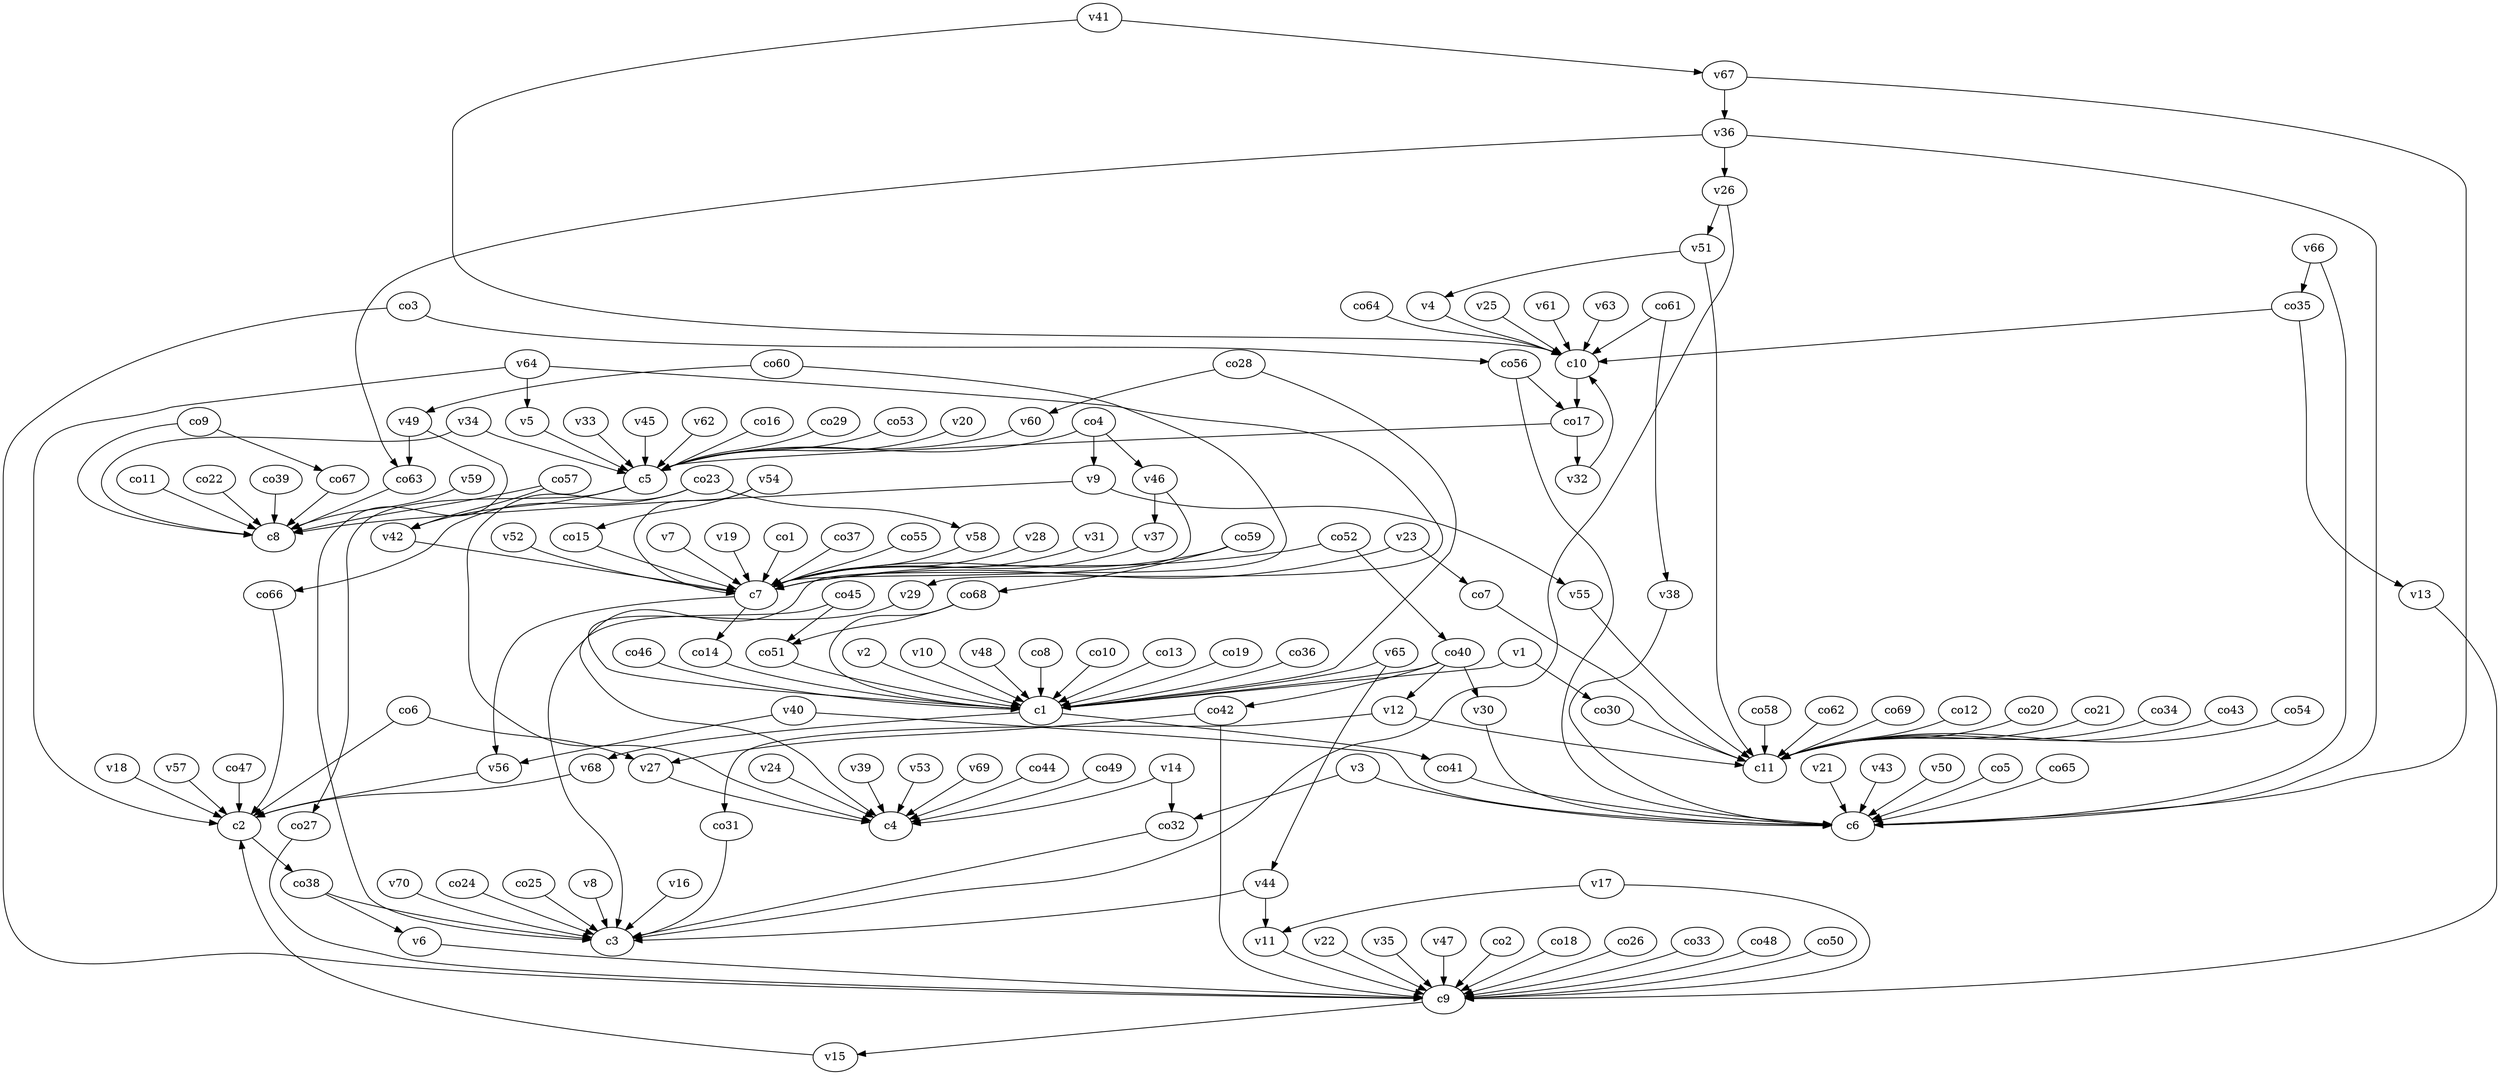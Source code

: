 strict digraph  {
c1;
c2;
c3;
c4;
c5;
c6;
c7;
c8;
c9;
c10;
c11;
v1;
v2;
v3;
v4;
v5;
v6;
v7;
v8;
v9;
v10;
v11;
v12;
v13;
v14;
v15;
v16;
v17;
v18;
v19;
v20;
v21;
v22;
v23;
v24;
v25;
v26;
v27;
v28;
v29;
v30;
v31;
v32;
v33;
v34;
v35;
v36;
v37;
v38;
v39;
v40;
v41;
v42;
v43;
v44;
v45;
v46;
v47;
v48;
v49;
v50;
v51;
v52;
v53;
v54;
v55;
v56;
v57;
v58;
v59;
v60;
v61;
v62;
v63;
v64;
v65;
v66;
v67;
v68;
v69;
v70;
co1;
co2;
co3;
co4;
co5;
co6;
co7;
co8;
co9;
co10;
co11;
co12;
co13;
co14;
co15;
co16;
co17;
co18;
co19;
co20;
co21;
co22;
co23;
co24;
co25;
co26;
co27;
co28;
co29;
co30;
co31;
co32;
co33;
co34;
co35;
co36;
co37;
co38;
co39;
co40;
co41;
co42;
co43;
co44;
co45;
co46;
co47;
co48;
co49;
co50;
co51;
co52;
co53;
co54;
co55;
co56;
co57;
co58;
co59;
co60;
co61;
co62;
co63;
co64;
co65;
co66;
co67;
co68;
co69;
c1 -> co41  [weight=1];
c1 -> v68  [weight=1];
c2 -> co38  [weight=1];
c5 -> v42  [weight=1];
c5 -> co27  [weight=1];
c7 -> co14  [weight=1];
c7 -> v56  [weight=1];
c9 -> v15  [weight=1];
c10 -> co17  [weight=1];
v1 -> c1  [weight=1];
v1 -> co30  [weight=1];
v2 -> c1  [weight=1];
v3 -> c6  [weight=1];
v3 -> co32  [weight=1];
v4 -> c10  [weight=1];
v5 -> c5  [weight=1];
v6 -> c9  [weight=1];
v7 -> c7  [weight=1];
v8 -> c3  [weight=1];
v9 -> c8  [weight=1];
v9 -> v55  [weight=1];
v10 -> c1  [weight=1];
v11 -> c9  [weight=1];
v12 -> c11  [weight=1];
v12 -> co31  [weight=1];
v13 -> c9  [weight=1];
v14 -> c4  [weight=1];
v14 -> co32  [weight=1];
v15 -> c2  [weight=1];
v16 -> c3  [weight=1];
v17 -> c9  [weight=1];
v17 -> v11  [weight=1];
v18 -> c2  [weight=1];
v19 -> c7  [weight=1];
v20 -> c5  [weight=1];
v21 -> c6  [weight=1];
v22 -> c9  [weight=1];
v23 -> c7  [weight=1];
v23 -> co7  [weight=1];
v24 -> c4  [weight=1];
v25 -> c10  [weight=1];
v26 -> c3  [weight=1];
v26 -> v51  [weight=1];
v27 -> c4  [weight=1];
v28 -> c7  [weight=1];
v29 -> c1  [weight=1];
v30 -> c6  [weight=1];
v31 -> c7  [weight=1];
v32 -> c10  [weight=1];
v33 -> c5  [weight=1];
v34 -> c5  [weight=1];
v34 -> c8  [weight=1];
v35 -> c9  [weight=1];
v36 -> c6  [weight=1];
v36 -> co63  [weight=1];
v36 -> v26  [weight=1];
v37 -> c7  [weight=1];
v38 -> c6  [weight=1];
v39 -> c4  [weight=1];
v40 -> c6  [weight=1];
v40 -> v56  [weight=1];
v41 -> c10  [weight=1];
v41 -> v67  [weight=1];
v42 -> c7  [weight=1];
v43 -> c6  [weight=1];
v44 -> c3  [weight=1];
v44 -> v11  [weight=1];
v45 -> c5  [weight=1];
v46 -> c7  [weight=1];
v46 -> v37  [weight=1];
v47 -> c9  [weight=1];
v48 -> c1  [weight=1];
v49 -> c3  [weight=1];
v49 -> co63  [weight=1];
v50 -> c6  [weight=1];
v51 -> c11  [weight=1];
v51 -> v4  [weight=1];
v52 -> c7  [weight=1];
v53 -> c4  [weight=1];
v54 -> c7  [weight=1];
v54 -> co15  [weight=1];
v55 -> c11  [weight=1];
v56 -> c2  [weight=1];
v57 -> c2  [weight=1];
v58 -> c7  [weight=1];
v59 -> c8  [weight=1];
v60 -> c5  [weight=1];
v61 -> c10  [weight=1];
v62 -> c5  [weight=1];
v63 -> c10  [weight=1];
v64 -> c2  [weight=1];
v64 -> v29  [weight=1];
v64 -> v5  [weight=1];
v65 -> c1  [weight=1];
v65 -> v44  [weight=1];
v66 -> c6  [weight=1];
v66 -> co35  [weight=1];
v67 -> c6  [weight=1];
v67 -> v36  [weight=1];
v68 -> c2  [weight=1];
v69 -> c4  [weight=1];
v70 -> c3  [weight=1];
co1 -> c7  [weight=1];
co2 -> c9  [weight=1];
co3 -> c9  [weight=1];
co3 -> co56  [weight=1];
co4 -> c5  [weight=1];
co4 -> v9  [weight=1];
co4 -> v46  [weight=1];
co5 -> c6  [weight=1];
co6 -> c2  [weight=1];
co6 -> v27  [weight=1];
co7 -> c11  [weight=1];
co8 -> c1  [weight=1];
co9 -> c8  [weight=1];
co9 -> co67  [weight=1];
co10 -> c1  [weight=1];
co11 -> c8  [weight=1];
co12 -> c11  [weight=1];
co13 -> c1  [weight=1];
co14 -> c1  [weight=1];
co15 -> c7  [weight=1];
co16 -> c5  [weight=1];
co17 -> c5  [weight=1];
co17 -> v32  [weight=1];
co18 -> c9  [weight=1];
co19 -> c1  [weight=1];
co20 -> c11  [weight=1];
co21 -> c11  [weight=1];
co22 -> c8  [weight=1];
co23 -> c4  [weight=1];
co23 -> co66  [weight=1];
co23 -> v58  [weight=1];
co24 -> c3  [weight=1];
co25 -> c3  [weight=1];
co26 -> c9  [weight=1];
co27 -> c9  [weight=1];
co28 -> c1  [weight=1];
co28 -> v60  [weight=1];
co29 -> c5  [weight=1];
co30 -> c11  [weight=1];
co31 -> c3  [weight=1];
co32 -> c3  [weight=1];
co33 -> c9  [weight=1];
co34 -> c11  [weight=1];
co35 -> c10  [weight=1];
co35 -> v13  [weight=1];
co36 -> c1  [weight=1];
co37 -> c7  [weight=1];
co38 -> c3  [weight=1];
co38 -> v6  [weight=1];
co39 -> c8  [weight=1];
co40 -> c1  [weight=1];
co40 -> co42  [weight=1];
co40 -> v30  [weight=1];
co40 -> v12  [weight=1];
co41 -> c6  [weight=1];
co42 -> c9  [weight=1];
co42 -> v27  [weight=1];
co43 -> c11  [weight=1];
co44 -> c4  [weight=1];
co45 -> c3  [weight=1];
co45 -> co51  [weight=1];
co46 -> c1  [weight=1];
co47 -> c2  [weight=1];
co48 -> c9  [weight=1];
co49 -> c4  [weight=1];
co50 -> c9  [weight=1];
co51 -> c1  [weight=1];
co52 -> c7  [weight=1];
co52 -> co40  [weight=1];
co53 -> c5  [weight=1];
co54 -> c11  [weight=1];
co55 -> c7  [weight=1];
co56 -> c6  [weight=1];
co56 -> co17  [weight=1];
co57 -> c8  [weight=1];
co57 -> v42  [weight=1];
co58 -> c11  [weight=1];
co59 -> c7  [weight=1];
co59 -> co68  [weight=1];
co60 -> c4  [weight=1];
co60 -> v49  [weight=1];
co61 -> c10  [weight=1];
co61 -> v38  [weight=1];
co62 -> c11  [weight=1];
co63 -> c8  [weight=1];
co64 -> c10  [weight=1];
co65 -> c6  [weight=1];
co66 -> c2  [weight=1];
co67 -> c8  [weight=1];
co68 -> c1  [weight=1];
co68 -> co51  [weight=1];
co69 -> c11  [weight=1];
}
